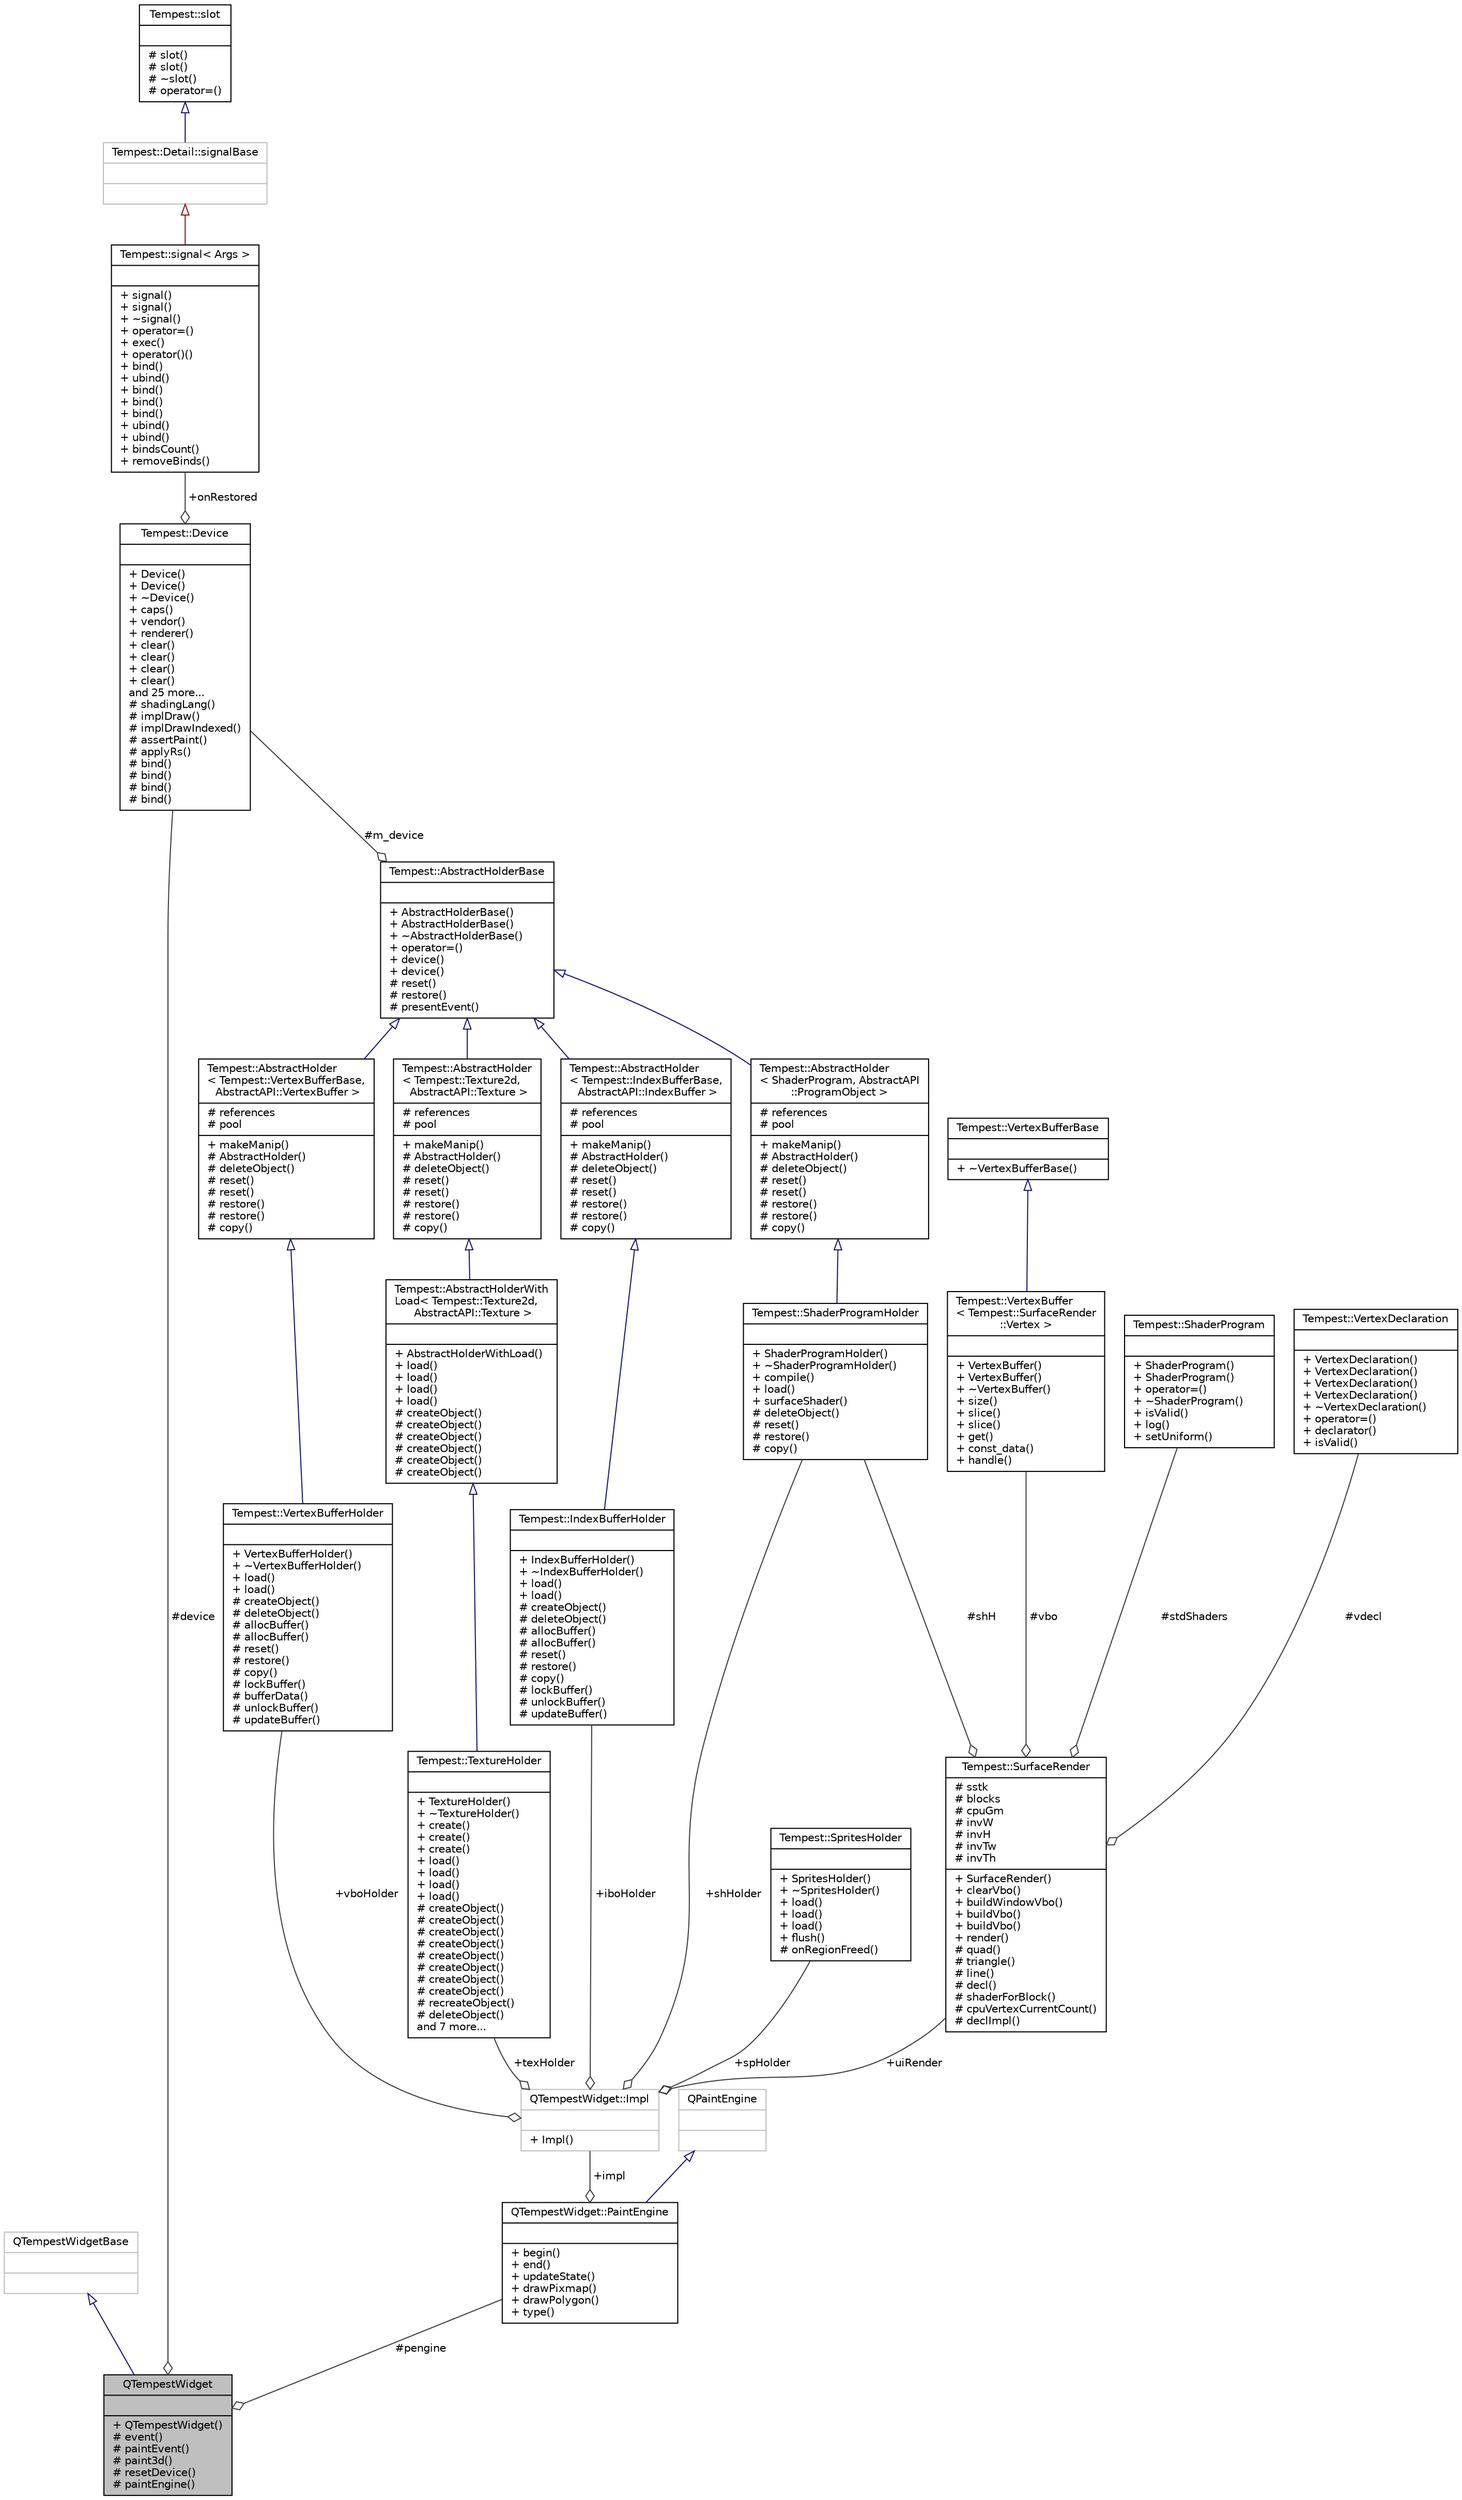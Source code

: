 digraph "QTempestWidget"
{
  edge [fontname="Helvetica",fontsize="10",labelfontname="Helvetica",labelfontsize="10"];
  node [fontname="Helvetica",fontsize="10",shape=record];
  Node3 [label="{QTempestWidget\n||+ QTempestWidget()\l# event()\l# paintEvent()\l# paint3d()\l# resetDevice()\l# paintEngine()\l}",height=0.2,width=0.4,color="black", fillcolor="grey75", style="filled", fontcolor="black"];
  Node4 -> Node3 [dir="back",color="midnightblue",fontsize="10",style="solid",arrowtail="onormal",fontname="Helvetica"];
  Node4 [label="{QTempestWidgetBase\n||}",height=0.2,width=0.4,color="grey75", fillcolor="white", style="filled"];
  Node5 -> Node3 [color="grey25",fontsize="10",style="solid",label=" #pengine" ,arrowhead="odiamond",fontname="Helvetica"];
  Node5 [label="{QTempestWidget::PaintEngine\n||+ begin()\l+ end()\l+ updateState()\l+ drawPixmap()\l+ drawPolygon()\l+ type()\l}",height=0.2,width=0.4,color="black", fillcolor="white", style="filled",URL="$class_q_tempest_widget_1_1_paint_engine.html"];
  Node6 -> Node5 [dir="back",color="midnightblue",fontsize="10",style="solid",arrowtail="onormal",fontname="Helvetica"];
  Node6 [label="{QPaintEngine\n||}",height=0.2,width=0.4,color="grey75", fillcolor="white", style="filled"];
  Node7 -> Node5 [color="grey25",fontsize="10",style="solid",label=" +impl" ,arrowhead="odiamond",fontname="Helvetica"];
  Node7 [label="{QTempestWidget::Impl\n||+ Impl()\l}",height=0.2,width=0.4,color="grey75", fillcolor="white", style="filled"];
  Node8 -> Node7 [color="grey25",fontsize="10",style="solid",label=" +iboHolder" ,arrowhead="odiamond",fontname="Helvetica"];
  Node8 [label="{Tempest::IndexBufferHolder\n||+ IndexBufferHolder()\l+ ~IndexBufferHolder()\l+ load()\l+ load()\l# createObject()\l# deleteObject()\l# allocBuffer()\l# allocBuffer()\l# reset()\l# restore()\l# copy()\l# lockBuffer()\l# unlockBuffer()\l# updateBuffer()\l}",height=0.2,width=0.4,color="black", fillcolor="white", style="filled",URL="$class_tempest_1_1_index_buffer_holder.html"];
  Node9 -> Node8 [dir="back",color="midnightblue",fontsize="10",style="solid",arrowtail="onormal",fontname="Helvetica"];
  Node9 [label="{Tempest::AbstractHolder\l\< Tempest::IndexBufferBase,\l AbstractAPI::IndexBuffer \>\n|# references\l# pool\l|+ makeManip()\l# AbstractHolder()\l# deleteObject()\l# reset()\l# reset()\l# restore()\l# restore()\l# copy()\l}",height=0.2,width=0.4,color="black", fillcolor="white", style="filled",URL="$class_tempest_1_1_abstract_holder.html"];
  Node10 -> Node9 [dir="back",color="midnightblue",fontsize="10",style="solid",arrowtail="onormal",fontname="Helvetica"];
  Node10 [label="{Tempest::AbstractHolderBase\n||+ AbstractHolderBase()\l+ AbstractHolderBase()\l+ ~AbstractHolderBase()\l+ operator=()\l+ device()\l+ device()\l# reset()\l# restore()\l# presentEvent()\l}",height=0.2,width=0.4,color="black", fillcolor="white", style="filled",URL="$class_tempest_1_1_abstract_holder_base.html"];
  Node11 -> Node10 [color="grey25",fontsize="10",style="solid",label=" #m_device" ,arrowhead="odiamond",fontname="Helvetica"];
  Node11 [label="{Tempest::Device\n||+ Device()\l+ Device()\l+ ~Device()\l+ caps()\l+ vendor()\l+ renderer()\l+ clear()\l+ clear()\l+ clear()\l+ clear()\land 25 more...\l# shadingLang()\l# implDraw()\l# implDrawIndexed()\l# assertPaint()\l# applyRs()\l# bind()\l# bind()\l# bind()\l# bind()\l}",height=0.2,width=0.4,color="black", fillcolor="white", style="filled",URL="$class_tempest_1_1_device.html"];
  Node12 -> Node11 [color="grey25",fontsize="10",style="solid",label=" +onRestored" ,arrowhead="odiamond",fontname="Helvetica"];
  Node12 [label="{Tempest::signal\< Args \>\n||+ signal()\l+ signal()\l+ ~signal()\l+ operator=()\l+ exec()\l+ operator()()\l+ bind()\l+ ubind()\l+ bind()\l+ bind()\l+ bind()\l+ ubind()\l+ ubind()\l+ bindsCount()\l+ removeBinds()\l}",height=0.2,width=0.4,color="black", fillcolor="white", style="filled",URL="$class_tempest_1_1signal.html",tooltip="signal class, for signals and slots system. "];
  Node13 -> Node12 [dir="back",color="firebrick4",fontsize="10",style="solid",arrowtail="onormal",fontname="Helvetica"];
  Node13 [label="{Tempest::Detail::signalBase\n||}",height=0.2,width=0.4,color="grey75", fillcolor="white", style="filled"];
  Node14 -> Node13 [dir="back",color="midnightblue",fontsize="10",style="solid",arrowtail="onormal",fontname="Helvetica"];
  Node14 [label="{Tempest::slot\n||# slot()\l# slot()\l# ~slot()\l# operator=()\l}",height=0.2,width=0.4,color="black", fillcolor="white", style="filled",URL="$class_tempest_1_1slot.html"];
  Node15 -> Node7 [color="grey25",fontsize="10",style="solid",label=" +shHolder" ,arrowhead="odiamond",fontname="Helvetica"];
  Node15 [label="{Tempest::ShaderProgramHolder\n||+ ShaderProgramHolder()\l+ ~ShaderProgramHolder()\l+ compile()\l+ load()\l+ surfaceShader()\l# deleteObject()\l# reset()\l# restore()\l# copy()\l}",height=0.2,width=0.4,color="black", fillcolor="white", style="filled",URL="$class_tempest_1_1_shader_program_holder.html"];
  Node16 -> Node15 [dir="back",color="midnightblue",fontsize="10",style="solid",arrowtail="onormal",fontname="Helvetica"];
  Node16 [label="{Tempest::AbstractHolder\l\< ShaderProgram, AbstractAPI\l::ProgramObject \>\n|# references\l# pool\l|+ makeManip()\l# AbstractHolder()\l# deleteObject()\l# reset()\l# reset()\l# restore()\l# restore()\l# copy()\l}",height=0.2,width=0.4,color="black", fillcolor="white", style="filled",URL="$class_tempest_1_1_abstract_holder.html"];
  Node10 -> Node16 [dir="back",color="midnightblue",fontsize="10",style="solid",arrowtail="onormal",fontname="Helvetica"];
  Node17 -> Node7 [color="grey25",fontsize="10",style="solid",label=" +vboHolder" ,arrowhead="odiamond",fontname="Helvetica"];
  Node17 [label="{Tempest::VertexBufferHolder\n||+ VertexBufferHolder()\l+ ~VertexBufferHolder()\l+ load()\l+ load()\l# createObject()\l# deleteObject()\l# allocBuffer()\l# allocBuffer()\l# reset()\l# restore()\l# copy()\l# lockBuffer()\l# bufferData()\l# unlockBuffer()\l# updateBuffer()\l}",height=0.2,width=0.4,color="black", fillcolor="white", style="filled",URL="$class_tempest_1_1_vertex_buffer_holder.html"];
  Node18 -> Node17 [dir="back",color="midnightblue",fontsize="10",style="solid",arrowtail="onormal",fontname="Helvetica"];
  Node18 [label="{Tempest::AbstractHolder\l\< Tempest::VertexBufferBase,\l AbstractAPI::VertexBuffer \>\n|# references\l# pool\l|+ makeManip()\l# AbstractHolder()\l# deleteObject()\l# reset()\l# reset()\l# restore()\l# restore()\l# copy()\l}",height=0.2,width=0.4,color="black", fillcolor="white", style="filled",URL="$class_tempest_1_1_abstract_holder.html"];
  Node10 -> Node18 [dir="back",color="midnightblue",fontsize="10",style="solid",arrowtail="onormal",fontname="Helvetica"];
  Node19 -> Node7 [color="grey25",fontsize="10",style="solid",label=" +texHolder" ,arrowhead="odiamond",fontname="Helvetica"];
  Node19 [label="{Tempest::TextureHolder\n||+ TextureHolder()\l+ ~TextureHolder()\l+ create()\l+ create()\l+ create()\l+ load()\l+ load()\l+ load()\l+ load()\l# createObject()\l# createObject()\l# createObject()\l# createObject()\l# createObject()\l# createObject()\l# createObject()\l# createObject()\l# recreateObject()\l# deleteObject()\land 7 more...\l}",height=0.2,width=0.4,color="black", fillcolor="white", style="filled",URL="$class_tempest_1_1_texture_holder.html"];
  Node20 -> Node19 [dir="back",color="midnightblue",fontsize="10",style="solid",arrowtail="onormal",fontname="Helvetica"];
  Node20 [label="{Tempest::AbstractHolderWith\lLoad\< Tempest::Texture2d,\l AbstractAPI::Texture \>\n||+ AbstractHolderWithLoad()\l+ load()\l+ load()\l+ load()\l+ load()\l# createObject()\l# createObject()\l# createObject()\l# createObject()\l# createObject()\l# createObject()\l}",height=0.2,width=0.4,color="black", fillcolor="white", style="filled",URL="$class_tempest_1_1_abstract_holder_with_load.html"];
  Node21 -> Node20 [dir="back",color="midnightblue",fontsize="10",style="solid",arrowtail="onormal",fontname="Helvetica"];
  Node21 [label="{Tempest::AbstractHolder\l\< Tempest::Texture2d,\l AbstractAPI::Texture \>\n|# references\l# pool\l|+ makeManip()\l# AbstractHolder()\l# deleteObject()\l# reset()\l# reset()\l# restore()\l# restore()\l# copy()\l}",height=0.2,width=0.4,color="black", fillcolor="white", style="filled",URL="$class_tempest_1_1_abstract_holder.html"];
  Node10 -> Node21 [dir="back",color="midnightblue",fontsize="10",style="solid",arrowtail="onormal",fontname="Helvetica"];
  Node22 -> Node7 [color="grey25",fontsize="10",style="solid",label=" +uiRender" ,arrowhead="odiamond",fontname="Helvetica"];
  Node22 [label="{Tempest::SurfaceRender\n|# sstk\l# blocks\l# cpuGm\l# invW\l# invH\l# invTw\l# invTh\l|+ SurfaceRender()\l+ clearVbo()\l+ buildWindowVbo()\l+ buildVbo()\l+ buildVbo()\l+ render()\l# quad()\l# triangle()\l# line()\l# decl()\l# shaderForBlock()\l# cpuVertexCurrentCount()\l# declImpl()\l}",height=0.2,width=0.4,color="black", fillcolor="white", style="filled",URL="$class_tempest_1_1_surface_render.html"];
  Node15 -> Node22 [color="grey25",fontsize="10",style="solid",label=" #shH" ,arrowhead="odiamond",fontname="Helvetica"];
  Node23 -> Node22 [color="grey25",fontsize="10",style="solid",label=" #vdecl" ,arrowhead="odiamond",fontname="Helvetica"];
  Node23 [label="{Tempest::VertexDeclaration\n||+ VertexDeclaration()\l+ VertexDeclaration()\l+ VertexDeclaration()\l+ VertexDeclaration()\l+ ~VertexDeclaration()\l+ operator=()\l+ declarator()\l+ isValid()\l}",height=0.2,width=0.4,color="black", fillcolor="white", style="filled",URL="$class_tempest_1_1_vertex_declaration.html"];
  Node24 -> Node22 [color="grey25",fontsize="10",style="solid",label=" #vbo" ,arrowhead="odiamond",fontname="Helvetica"];
  Node24 [label="{Tempest::VertexBuffer\l\< Tempest::SurfaceRender\l::Vertex \>\n||+ VertexBuffer()\l+ VertexBuffer()\l+ ~VertexBuffer()\l+ size()\l+ slice()\l+ slice()\l+ get()\l+ const_data()\l+ handle()\l}",height=0.2,width=0.4,color="black", fillcolor="white", style="filled",URL="$class_tempest_1_1_vertex_buffer.html"];
  Node25 -> Node24 [dir="back",color="midnightblue",fontsize="10",style="solid",arrowtail="onormal",fontname="Helvetica"];
  Node25 [label="{Tempest::VertexBufferBase\n||+ ~VertexBufferBase()\l}",height=0.2,width=0.4,color="black", fillcolor="white", style="filled",URL="$class_tempest_1_1_vertex_buffer_base.html"];
  Node26 -> Node22 [color="grey25",fontsize="10",style="solid",label=" #stdShaders" ,arrowhead="odiamond",fontname="Helvetica"];
  Node26 [label="{Tempest::ShaderProgram\n||+ ShaderProgram()\l+ ShaderProgram()\l+ operator=()\l+ ~ShaderProgram()\l+ isValid()\l+ log()\l+ setUniform()\l}",height=0.2,width=0.4,color="black", fillcolor="white", style="filled",URL="$class_tempest_1_1_shader_program.html"];
  Node27 -> Node7 [color="grey25",fontsize="10",style="solid",label=" +spHolder" ,arrowhead="odiamond",fontname="Helvetica"];
  Node27 [label="{Tempest::SpritesHolder\n||+ SpritesHolder()\l+ ~SpritesHolder()\l+ load()\l+ load()\l+ load()\l+ flush()\l# onRegionFreed()\l}",height=0.2,width=0.4,color="black", fillcolor="white", style="filled",URL="$class_tempest_1_1_sprites_holder.html"];
  Node11 -> Node3 [color="grey25",fontsize="10",style="solid",label=" #device" ,arrowhead="odiamond",fontname="Helvetica"];
}
